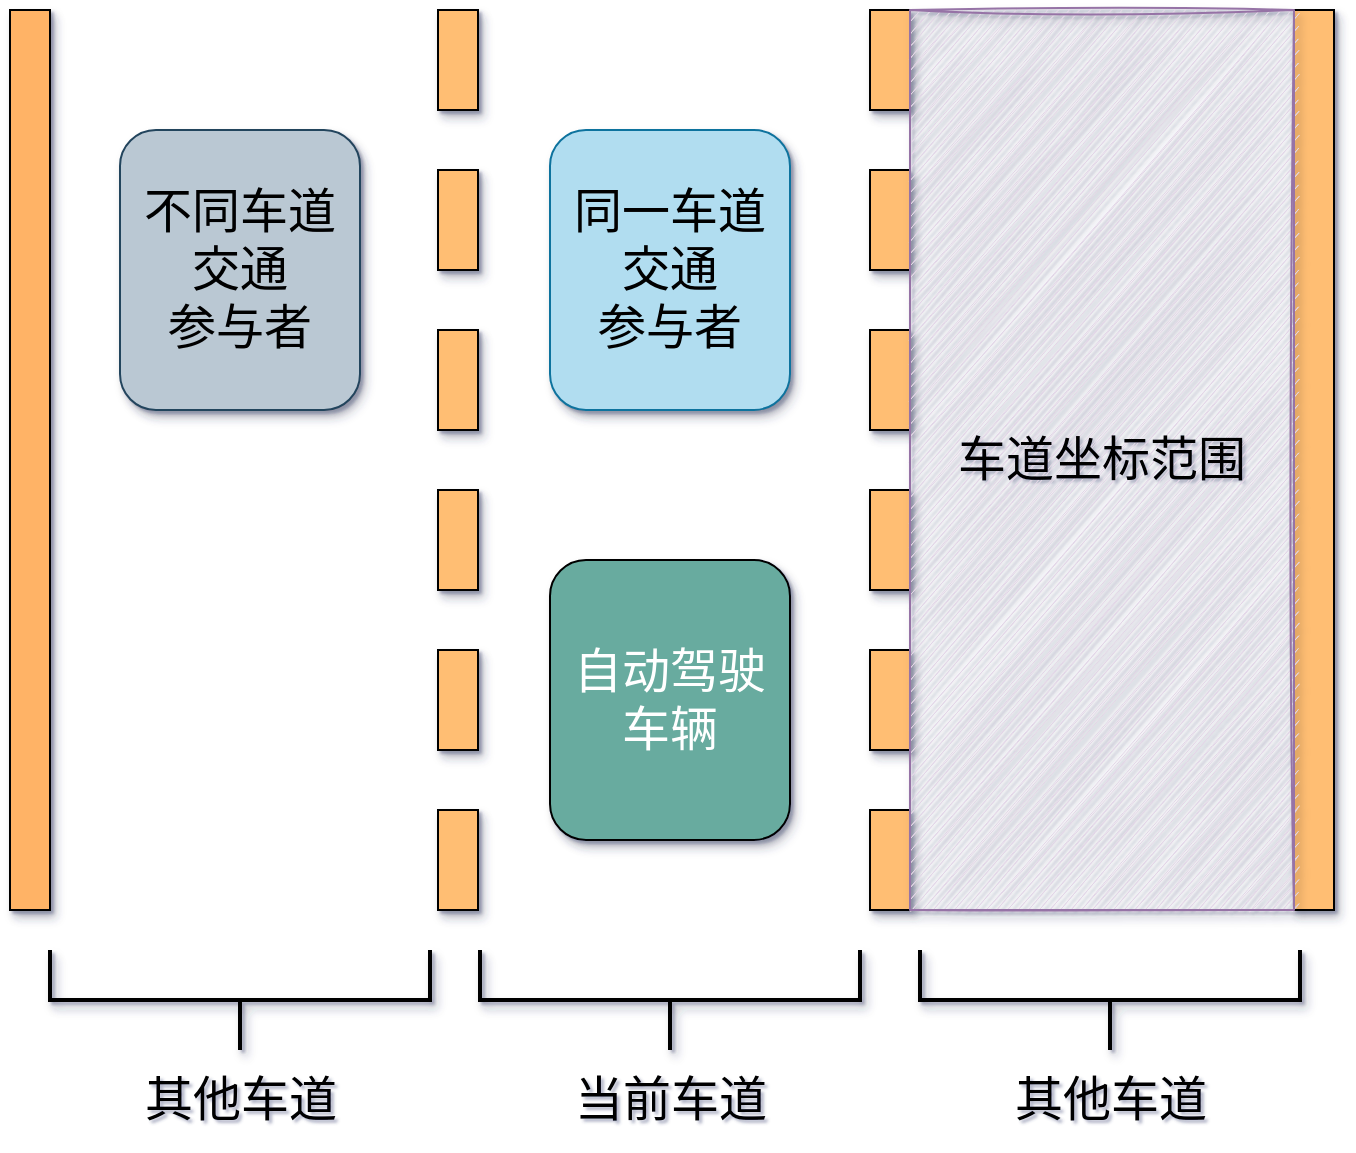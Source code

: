 <mxfile version="20.0.1" type="github"><diagram id="zRpgoigiP1IDF4QAEYAz" name="Page-1"><mxGraphModel dx="1127" dy="683" grid="1" gridSize="10" guides="1" tooltips="1" connect="1" arrows="1" fold="1" page="1" pageScale="1" pageWidth="827" pageHeight="1169" background="none" math="0" shadow="1"><root><mxCell id="0"/><mxCell id="1" parent="0"/><mxCell id="xNPf7Q8VACPQxdcIyB9K-5" value="" style="rounded=0;whiteSpace=wrap;html=1;fillColor=#FFBE73;strokeColor=#000000;shadow=1;" parent="1" vertex="1"><mxGeometry x="284" y="120" width="20" height="50" as="geometry"/></mxCell><mxCell id="xNPf7Q8VACPQxdcIyB9K-7" value="" style="rounded=0;whiteSpace=wrap;html=1;fillColor=#FFB366;shadow=1;" parent="1" vertex="1"><mxGeometry x="70" y="120" width="20" height="450" as="geometry"/></mxCell><mxCell id="xNPf7Q8VACPQxdcIyB9K-15" value="" style="rounded=0;whiteSpace=wrap;html=1;fillColor=#FFBE73;shadow=1;" parent="1" vertex="1"><mxGeometry x="712" y="120" width="20" height="450" as="geometry"/></mxCell><mxCell id="xNPf7Q8VACPQxdcIyB9K-17" value="" style="rounded=0;whiteSpace=wrap;html=1;fillColor=#FFBE73;strokeColor=#000000;shadow=1;" parent="1" vertex="1"><mxGeometry x="284" y="200" width="20" height="50" as="geometry"/></mxCell><mxCell id="xNPf7Q8VACPQxdcIyB9K-18" value="" style="rounded=0;whiteSpace=wrap;html=1;fillColor=#FFBE73;strokeColor=#000000;shadow=1;" parent="1" vertex="1"><mxGeometry x="284" y="280" width="20" height="50" as="geometry"/></mxCell><mxCell id="xNPf7Q8VACPQxdcIyB9K-19" value="" style="rounded=0;whiteSpace=wrap;html=1;fillColor=#FFBE73;strokeColor=#000000;shadow=1;" parent="1" vertex="1"><mxGeometry x="284" y="360" width="20" height="50" as="geometry"/></mxCell><mxCell id="xNPf7Q8VACPQxdcIyB9K-20" value="" style="rounded=0;whiteSpace=wrap;html=1;fillColor=#FFBE73;strokeColor=#000000;shadow=1;" parent="1" vertex="1"><mxGeometry x="284" y="440" width="20" height="50" as="geometry"/></mxCell><mxCell id="xNPf7Q8VACPQxdcIyB9K-21" value="" style="rounded=0;whiteSpace=wrap;html=1;fillColor=#FFBE73;strokeColor=#000000;shadow=1;" parent="1" vertex="1"><mxGeometry x="284" y="520" width="20" height="50" as="geometry"/></mxCell><mxCell id="xNPf7Q8VACPQxdcIyB9K-22" value="" style="rounded=0;whiteSpace=wrap;html=1;fillColor=#FFBE73;strokeColor=#000000;shadow=1;" parent="1" vertex="1"><mxGeometry x="500" y="120" width="20" height="50" as="geometry"/></mxCell><mxCell id="xNPf7Q8VACPQxdcIyB9K-23" value="" style="rounded=0;whiteSpace=wrap;html=1;fillColor=#FFBE73;strokeColor=#000000;shadow=1;" parent="1" vertex="1"><mxGeometry x="500" y="200" width="20" height="50" as="geometry"/></mxCell><mxCell id="xNPf7Q8VACPQxdcIyB9K-24" value="" style="rounded=0;whiteSpace=wrap;html=1;fillColor=#FFBE73;strokeColor=#000000;shadow=1;" parent="1" vertex="1"><mxGeometry x="500" y="280" width="20" height="50" as="geometry"/></mxCell><mxCell id="xNPf7Q8VACPQxdcIyB9K-25" value="" style="rounded=0;whiteSpace=wrap;html=1;fillColor=#FFBE73;strokeColor=#000000;shadow=1;" parent="1" vertex="1"><mxGeometry x="500" y="360" width="20" height="50" as="geometry"/></mxCell><mxCell id="xNPf7Q8VACPQxdcIyB9K-26" value="" style="rounded=0;whiteSpace=wrap;html=1;fillColor=#FFBE73;strokeColor=#000000;shadow=1;" parent="1" vertex="1"><mxGeometry x="500" y="440" width="20" height="50" as="geometry"/></mxCell><mxCell id="xNPf7Q8VACPQxdcIyB9K-27" value="" style="rounded=0;whiteSpace=wrap;html=1;fillColor=#FFBE73;strokeColor=#000000;shadow=1;" parent="1" vertex="1"><mxGeometry x="500" y="520" width="20" height="50" as="geometry"/></mxCell><mxCell id="xNPf7Q8VACPQxdcIyB9K-28" value="&lt;div&gt;&lt;font style=&quot;font-size: 24px;&quot; face=&quot;Helvetica&quot; color=&quot;#FFFFFF&quot;&gt;自动驾驶车辆&lt;/font&gt;&lt;/div&gt;" style="rounded=1;whiteSpace=wrap;html=1;strokeColor=#000000;fillColor=#67AB9F;shadow=1;" parent="1" vertex="1"><mxGeometry x="340" y="395" width="120" height="140" as="geometry"/></mxCell><mxCell id="xNPf7Q8VACPQxdcIyB9K-30" value="&lt;div&gt;&lt;font style=&quot;font-size: 24px;&quot; face=&quot;Helvetica&quot;&gt;不同&lt;/font&gt;&lt;font style=&quot;font-size: 24px;&quot; face=&quot;Helvetica&quot;&gt;车道交通&lt;/font&gt;&lt;div&gt;&lt;font style=&quot;font-size: 24px;&quot; face=&quot;Helvetica&quot;&gt;参与者&lt;br&gt;&lt;/font&gt;&lt;/div&gt;&lt;/div&gt;" style="rounded=1;whiteSpace=wrap;html=1;strokeColor=#23445d;fillColor=#bac8d3;shadow=1;" parent="1" vertex="1"><mxGeometry x="125" y="180" width="120" height="140" as="geometry"/></mxCell><mxCell id="xNPf7Q8VACPQxdcIyB9K-31" value="" style="strokeWidth=2;html=1;shape=mxgraph.flowchart.annotation_2;align=left;labelPosition=right;pointerEvents=1;fontFamily=Helvetica;fontSize=24;fontColor=#000000;fillColor=#67AB9F;rotation=-90;shadow=1;" parent="1" vertex="1"><mxGeometry x="160" y="520" width="50" height="190" as="geometry"/></mxCell><mxCell id="xNPf7Q8VACPQxdcIyB9K-32" value="其他车道" style="text;html=1;align=center;verticalAlign=middle;resizable=0;points=[];autosize=1;strokeColor=none;fillColor=none;fontSize=24;fontFamily=Helvetica;fontColor=#000000;shadow=1;" parent="1" vertex="1"><mxGeometry x="130" y="650" width="110" height="30" as="geometry"/></mxCell><mxCell id="xNPf7Q8VACPQxdcIyB9K-34" value="" style="strokeWidth=2;html=1;shape=mxgraph.flowchart.annotation_2;align=left;labelPosition=right;pointerEvents=1;fontFamily=Helvetica;fontSize=24;fontColor=#000000;fillColor=#67AB9F;rotation=-90;shadow=1;" parent="1" vertex="1"><mxGeometry x="375" y="520" width="50" height="190" as="geometry"/></mxCell><mxCell id="xNPf7Q8VACPQxdcIyB9K-35" value="当前车道" style="text;html=1;align=center;verticalAlign=middle;resizable=0;points=[];autosize=1;strokeColor=none;fillColor=none;fontSize=24;fontFamily=Helvetica;fontColor=#000000;shadow=1;" parent="1" vertex="1"><mxGeometry x="345" y="650" width="110" height="30" as="geometry"/></mxCell><mxCell id="xNPf7Q8VACPQxdcIyB9K-36" value="" style="strokeWidth=2;html=1;shape=mxgraph.flowchart.annotation_2;align=left;labelPosition=right;pointerEvents=1;fontFamily=Helvetica;fontSize=24;fontColor=#000000;fillColor=#67AB9F;rotation=-90;shadow=1;" parent="1" vertex="1"><mxGeometry x="595" y="520" width="50" height="190" as="geometry"/></mxCell><mxCell id="xNPf7Q8VACPQxdcIyB9K-37" value="其他车道" style="text;html=1;align=center;verticalAlign=middle;resizable=0;points=[];autosize=1;strokeColor=none;fillColor=none;fontSize=24;fontFamily=Helvetica;fontColor=#000000;shadow=1;" parent="1" vertex="1"><mxGeometry x="565" y="650" width="110" height="30" as="geometry"/></mxCell><mxCell id="xNPf7Q8VACPQxdcIyB9K-39" value="&lt;div&gt;&lt;font style=&quot;font-size: 24px;&quot; face=&quot;Helvetica&quot;&gt;同一车道交通&lt;/font&gt;&lt;/div&gt;&lt;div&gt;&lt;font style=&quot;font-size: 24px;&quot; face=&quot;Helvetica&quot;&gt;参与者&lt;br&gt;&lt;/font&gt;&lt;/div&gt;" style="rounded=1;whiteSpace=wrap;html=1;strokeColor=#10739e;fillColor=#b1ddf0;fontColor=#000000;shadow=1;" parent="1" vertex="1"><mxGeometry x="340" y="180" width="120" height="140" as="geometry"/></mxCell><mxCell id="xNPf7Q8VACPQxdcIyB9K-41" value="车道坐标范围" style="rounded=0;whiteSpace=wrap;html=1;fontFamily=Helvetica;fontSize=24;strokeColor=#9673a6;fillColor=#e1d5e7;glass=0;sketch=1;shadow=1;" parent="1" vertex="1"><mxGeometry x="520" y="120" width="192" height="450" as="geometry"/></mxCell></root></mxGraphModel></diagram></mxfile>
